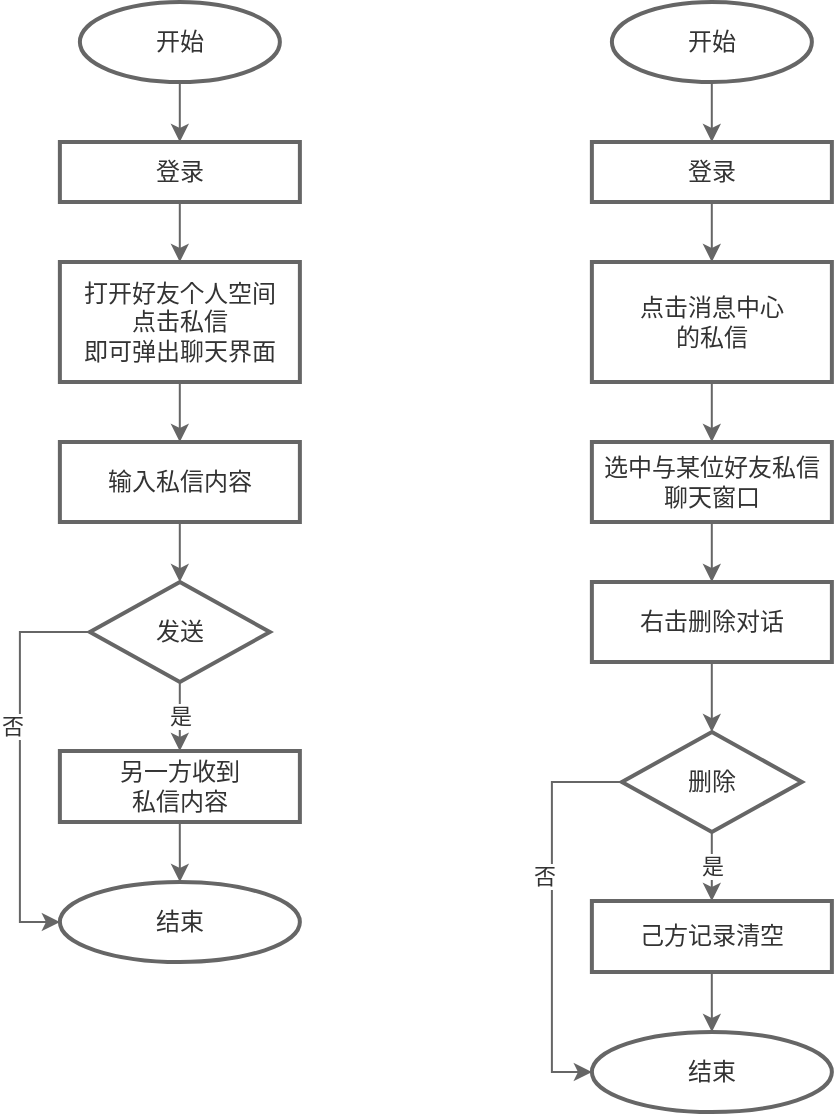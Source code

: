 <mxfile version="16.5.6" type="github">
  <diagram id="hJ7P2x1czzMFZnCrMSS7" name="Page-1">
    <mxGraphModel dx="1221" dy="644" grid="1" gridSize="10" guides="1" tooltips="1" connect="1" arrows="1" fold="1" page="1" pageScale="1" pageWidth="827" pageHeight="1169" math="0" shadow="0">
      <root>
        <mxCell id="0" />
        <mxCell id="1" parent="0" />
        <mxCell id="98W_iCq64UmuQusuCgXK-4" value="" style="edgeStyle=orthogonalEdgeStyle;rounded=0;orthogonalLoop=1;jettySize=auto;html=1;strokeColor=#666666;fontColor=#333333;fontFamily=Helvetica;" edge="1" parent="1" source="98W_iCq64UmuQusuCgXK-2" target="98W_iCq64UmuQusuCgXK-3">
          <mxGeometry relative="1" as="geometry" />
        </mxCell>
        <mxCell id="98W_iCq64UmuQusuCgXK-2" value="开始" style="strokeWidth=2;html=1;shape=mxgraph.flowchart.start_1;whiteSpace=wrap;strokeColor=#666666;fontColor=#333333;fontFamily=Helvetica;" vertex="1" parent="1">
          <mxGeometry x="242.94" y="230" width="100" height="40" as="geometry" />
        </mxCell>
        <mxCell id="98W_iCq64UmuQusuCgXK-16" value="" style="edgeStyle=orthogonalEdgeStyle;rounded=0;orthogonalLoop=1;jettySize=auto;html=1;strokeColor=#666666;fontColor=#333333;fontFamily=Helvetica;" edge="1" parent="1" source="98W_iCq64UmuQusuCgXK-3" target="98W_iCq64UmuQusuCgXK-15">
          <mxGeometry relative="1" as="geometry" />
        </mxCell>
        <mxCell id="98W_iCq64UmuQusuCgXK-3" value="登录" style="whiteSpace=wrap;html=1;strokeWidth=2;strokeColor=#666666;fontColor=#333333;fontFamily=Helvetica;" vertex="1" parent="1">
          <mxGeometry x="232.94" y="300" width="120" height="30" as="geometry" />
        </mxCell>
        <mxCell id="98W_iCq64UmuQusuCgXK-18" value="" style="edgeStyle=orthogonalEdgeStyle;rounded=0;orthogonalLoop=1;jettySize=auto;html=1;strokeColor=#666666;fontColor=#333333;fontFamily=Helvetica;" edge="1" parent="1" source="98W_iCq64UmuQusuCgXK-15" target="98W_iCq64UmuQusuCgXK-17">
          <mxGeometry relative="1" as="geometry" />
        </mxCell>
        <mxCell id="98W_iCq64UmuQusuCgXK-15" value="打开好友个人空间&lt;br&gt;点击私信&lt;br&gt;即可弹出聊天界面" style="whiteSpace=wrap;html=1;strokeWidth=2;strokeColor=#666666;fontColor=#333333;fontFamily=Helvetica;" vertex="1" parent="1">
          <mxGeometry x="232.94" y="360" width="120" height="60" as="geometry" />
        </mxCell>
        <mxCell id="98W_iCq64UmuQusuCgXK-22" value="" style="edgeStyle=orthogonalEdgeStyle;rounded=0;orthogonalLoop=1;jettySize=auto;html=1;strokeColor=#666666;fontColor=#333333;fontFamily=Helvetica;" edge="1" parent="1" source="98W_iCq64UmuQusuCgXK-17" target="98W_iCq64UmuQusuCgXK-21">
          <mxGeometry relative="1" as="geometry" />
        </mxCell>
        <mxCell id="98W_iCq64UmuQusuCgXK-17" value="输入私信内容" style="whiteSpace=wrap;html=1;strokeWidth=2;strokeColor=#666666;fontColor=#333333;fontFamily=Helvetica;" vertex="1" parent="1">
          <mxGeometry x="232.94" y="450" width="120" height="40" as="geometry" />
        </mxCell>
        <mxCell id="98W_iCq64UmuQusuCgXK-24" value="是" style="edgeStyle=orthogonalEdgeStyle;rounded=0;orthogonalLoop=1;jettySize=auto;html=1;strokeColor=#666666;fontColor=#333333;fontFamily=Helvetica;" edge="1" parent="1" source="98W_iCq64UmuQusuCgXK-21" target="98W_iCq64UmuQusuCgXK-23">
          <mxGeometry relative="1" as="geometry" />
        </mxCell>
        <mxCell id="98W_iCq64UmuQusuCgXK-30" style="edgeStyle=orthogonalEdgeStyle;rounded=0;orthogonalLoop=1;jettySize=auto;html=1;entryX=0;entryY=0.5;entryDx=0;entryDy=0;strokeColor=#666666;fontColor=#333333;fontFamily=Helvetica;" edge="1" parent="1" source="98W_iCq64UmuQusuCgXK-21" target="98W_iCq64UmuQusuCgXK-25">
          <mxGeometry relative="1" as="geometry">
            <Array as="points">
              <mxPoint x="212.94" y="545" />
              <mxPoint x="212.94" y="690" />
            </Array>
          </mxGeometry>
        </mxCell>
        <mxCell id="98W_iCq64UmuQusuCgXK-31" value="否" style="edgeLabel;html=1;align=center;verticalAlign=middle;resizable=0;points=[];strokeColor=#666666;fontColor=#333333;fontFamily=Helvetica;" vertex="1" connectable="0" parent="98W_iCq64UmuQusuCgXK-30">
          <mxGeometry x="-0.186" y="-4" relative="1" as="geometry">
            <mxPoint as="offset" />
          </mxGeometry>
        </mxCell>
        <mxCell id="98W_iCq64UmuQusuCgXK-21" value="发送" style="rhombus;whiteSpace=wrap;html=1;strokeWidth=2;strokeColor=#666666;fontColor=#333333;fontFamily=Helvetica;" vertex="1" parent="1">
          <mxGeometry x="247.94" y="520" width="90" height="50" as="geometry" />
        </mxCell>
        <mxCell id="98W_iCq64UmuQusuCgXK-26" value="" style="edgeStyle=orthogonalEdgeStyle;rounded=0;orthogonalLoop=1;jettySize=auto;html=1;strokeColor=#666666;fontColor=#333333;fontFamily=Helvetica;" edge="1" parent="1" source="98W_iCq64UmuQusuCgXK-23" target="98W_iCq64UmuQusuCgXK-25">
          <mxGeometry relative="1" as="geometry" />
        </mxCell>
        <mxCell id="98W_iCq64UmuQusuCgXK-23" value="另一方收到&lt;br&gt;私信内容" style="whiteSpace=wrap;html=1;strokeWidth=2;strokeColor=#666666;fontColor=#333333;fontFamily=Helvetica;" vertex="1" parent="1">
          <mxGeometry x="232.94" y="604.5" width="120" height="35.5" as="geometry" />
        </mxCell>
        <mxCell id="98W_iCq64UmuQusuCgXK-25" value="结束" style="ellipse;whiteSpace=wrap;html=1;strokeWidth=2;strokeColor=#666666;fontColor=#333333;fontFamily=Helvetica;" vertex="1" parent="1">
          <mxGeometry x="232.94" y="670" width="120" height="40" as="geometry" />
        </mxCell>
        <mxCell id="98W_iCq64UmuQusuCgXK-32" value="" style="edgeStyle=orthogonalEdgeStyle;rounded=0;orthogonalLoop=1;jettySize=auto;html=1;strokeColor=#666666;fontColor=#333333;fontFamily=Helvetica;" edge="1" parent="1" source="98W_iCq64UmuQusuCgXK-33" target="98W_iCq64UmuQusuCgXK-35">
          <mxGeometry relative="1" as="geometry" />
        </mxCell>
        <mxCell id="98W_iCq64UmuQusuCgXK-33" value="开始" style="strokeWidth=2;html=1;shape=mxgraph.flowchart.start_1;whiteSpace=wrap;strokeColor=#666666;fontColor=#333333;fontFamily=Helvetica;" vertex="1" parent="1">
          <mxGeometry x="508.94" y="230" width="100" height="40" as="geometry" />
        </mxCell>
        <mxCell id="98W_iCq64UmuQusuCgXK-34" value="" style="edgeStyle=orthogonalEdgeStyle;rounded=0;orthogonalLoop=1;jettySize=auto;html=1;strokeColor=#666666;fontColor=#333333;fontFamily=Helvetica;" edge="1" parent="1" source="98W_iCq64UmuQusuCgXK-35" target="98W_iCq64UmuQusuCgXK-37">
          <mxGeometry relative="1" as="geometry" />
        </mxCell>
        <mxCell id="98W_iCq64UmuQusuCgXK-35" value="登录" style="whiteSpace=wrap;html=1;strokeWidth=2;strokeColor=#666666;fontColor=#333333;fontFamily=Helvetica;" vertex="1" parent="1">
          <mxGeometry x="498.94" y="300" width="120" height="30" as="geometry" />
        </mxCell>
        <mxCell id="98W_iCq64UmuQusuCgXK-36" value="" style="edgeStyle=orthogonalEdgeStyle;rounded=0;orthogonalLoop=1;jettySize=auto;html=1;strokeColor=#666666;fontColor=#333333;fontFamily=Helvetica;" edge="1" parent="1" source="98W_iCq64UmuQusuCgXK-37" target="98W_iCq64UmuQusuCgXK-39">
          <mxGeometry relative="1" as="geometry" />
        </mxCell>
        <mxCell id="98W_iCq64UmuQusuCgXK-37" value="点击消息中心&lt;br&gt;的私信" style="whiteSpace=wrap;html=1;strokeWidth=2;strokeColor=#666666;fontColor=#333333;fontFamily=Helvetica;" vertex="1" parent="1">
          <mxGeometry x="498.94" y="360" width="120" height="60" as="geometry" />
        </mxCell>
        <mxCell id="98W_iCq64UmuQusuCgXK-48" value="" style="edgeStyle=orthogonalEdgeStyle;rounded=0;orthogonalLoop=1;jettySize=auto;html=1;strokeColor=#666666;fontColor=#333333;fontFamily=Helvetica;" edge="1" parent="1" source="98W_iCq64UmuQusuCgXK-39" target="98W_iCq64UmuQusuCgXK-47">
          <mxGeometry relative="1" as="geometry" />
        </mxCell>
        <mxCell id="98W_iCq64UmuQusuCgXK-39" value="选中与某位好友私信聊天窗口" style="whiteSpace=wrap;html=1;strokeWidth=2;strokeColor=#666666;fontColor=#333333;fontFamily=Helvetica;" vertex="1" parent="1">
          <mxGeometry x="498.94" y="450" width="120" height="40" as="geometry" />
        </mxCell>
        <mxCell id="98W_iCq64UmuQusuCgXK-56" value="" style="edgeStyle=orthogonalEdgeStyle;rounded=0;orthogonalLoop=1;jettySize=auto;html=1;strokeColor=#666666;fontColor=#333333;fontFamily=Helvetica;" edge="1" parent="1" source="98W_iCq64UmuQusuCgXK-47" target="98W_iCq64UmuQusuCgXK-52">
          <mxGeometry relative="1" as="geometry" />
        </mxCell>
        <mxCell id="98W_iCq64UmuQusuCgXK-47" value="右击删除对话" style="whiteSpace=wrap;html=1;strokeColor=#666666;strokeWidth=2;fontColor=#333333;fontFamily=Helvetica;" vertex="1" parent="1">
          <mxGeometry x="498.94" y="520" width="120" height="40" as="geometry" />
        </mxCell>
        <mxCell id="98W_iCq64UmuQusuCgXK-49" value="是" style="edgeStyle=orthogonalEdgeStyle;rounded=0;orthogonalLoop=1;jettySize=auto;html=1;strokeColor=#666666;fontColor=#333333;fontFamily=Helvetica;" edge="1" parent="1" source="98W_iCq64UmuQusuCgXK-52" target="98W_iCq64UmuQusuCgXK-54">
          <mxGeometry relative="1" as="geometry" />
        </mxCell>
        <mxCell id="98W_iCq64UmuQusuCgXK-50" style="edgeStyle=orthogonalEdgeStyle;rounded=0;orthogonalLoop=1;jettySize=auto;html=1;entryX=0;entryY=0.5;entryDx=0;entryDy=0;strokeColor=#666666;fontColor=#333333;fontFamily=Helvetica;" edge="1" parent="1" source="98W_iCq64UmuQusuCgXK-52" target="98W_iCq64UmuQusuCgXK-55">
          <mxGeometry relative="1" as="geometry">
            <Array as="points">
              <mxPoint x="478.94" y="620" />
              <mxPoint x="478.94" y="765" />
            </Array>
          </mxGeometry>
        </mxCell>
        <mxCell id="98W_iCq64UmuQusuCgXK-51" value="否" style="edgeLabel;html=1;align=center;verticalAlign=middle;resizable=0;points=[];strokeColor=#666666;fontColor=#333333;fontFamily=Helvetica;" vertex="1" connectable="0" parent="98W_iCq64UmuQusuCgXK-50">
          <mxGeometry x="-0.186" y="-4" relative="1" as="geometry">
            <mxPoint as="offset" />
          </mxGeometry>
        </mxCell>
        <mxCell id="98W_iCq64UmuQusuCgXK-52" value="删除" style="rhombus;whiteSpace=wrap;html=1;strokeWidth=2;strokeColor=#666666;fontColor=#333333;fontFamily=Helvetica;" vertex="1" parent="1">
          <mxGeometry x="513.94" y="595" width="90" height="50" as="geometry" />
        </mxCell>
        <mxCell id="98W_iCq64UmuQusuCgXK-53" value="" style="edgeStyle=orthogonalEdgeStyle;rounded=0;orthogonalLoop=1;jettySize=auto;html=1;strokeColor=#666666;fontColor=#333333;fontFamily=Helvetica;" edge="1" parent="1" source="98W_iCq64UmuQusuCgXK-54" target="98W_iCq64UmuQusuCgXK-55">
          <mxGeometry relative="1" as="geometry" />
        </mxCell>
        <mxCell id="98W_iCq64UmuQusuCgXK-54" value="己方记录清空" style="whiteSpace=wrap;html=1;strokeWidth=2;strokeColor=#666666;fontColor=#333333;fontFamily=Helvetica;" vertex="1" parent="1">
          <mxGeometry x="498.94" y="679.5" width="120" height="35.5" as="geometry" />
        </mxCell>
        <mxCell id="98W_iCq64UmuQusuCgXK-55" value="结束" style="ellipse;whiteSpace=wrap;html=1;strokeWidth=2;strokeColor=#666666;fontColor=#333333;fontFamily=Helvetica;" vertex="1" parent="1">
          <mxGeometry x="498.94" y="745" width="120" height="40" as="geometry" />
        </mxCell>
      </root>
    </mxGraphModel>
  </diagram>
</mxfile>
